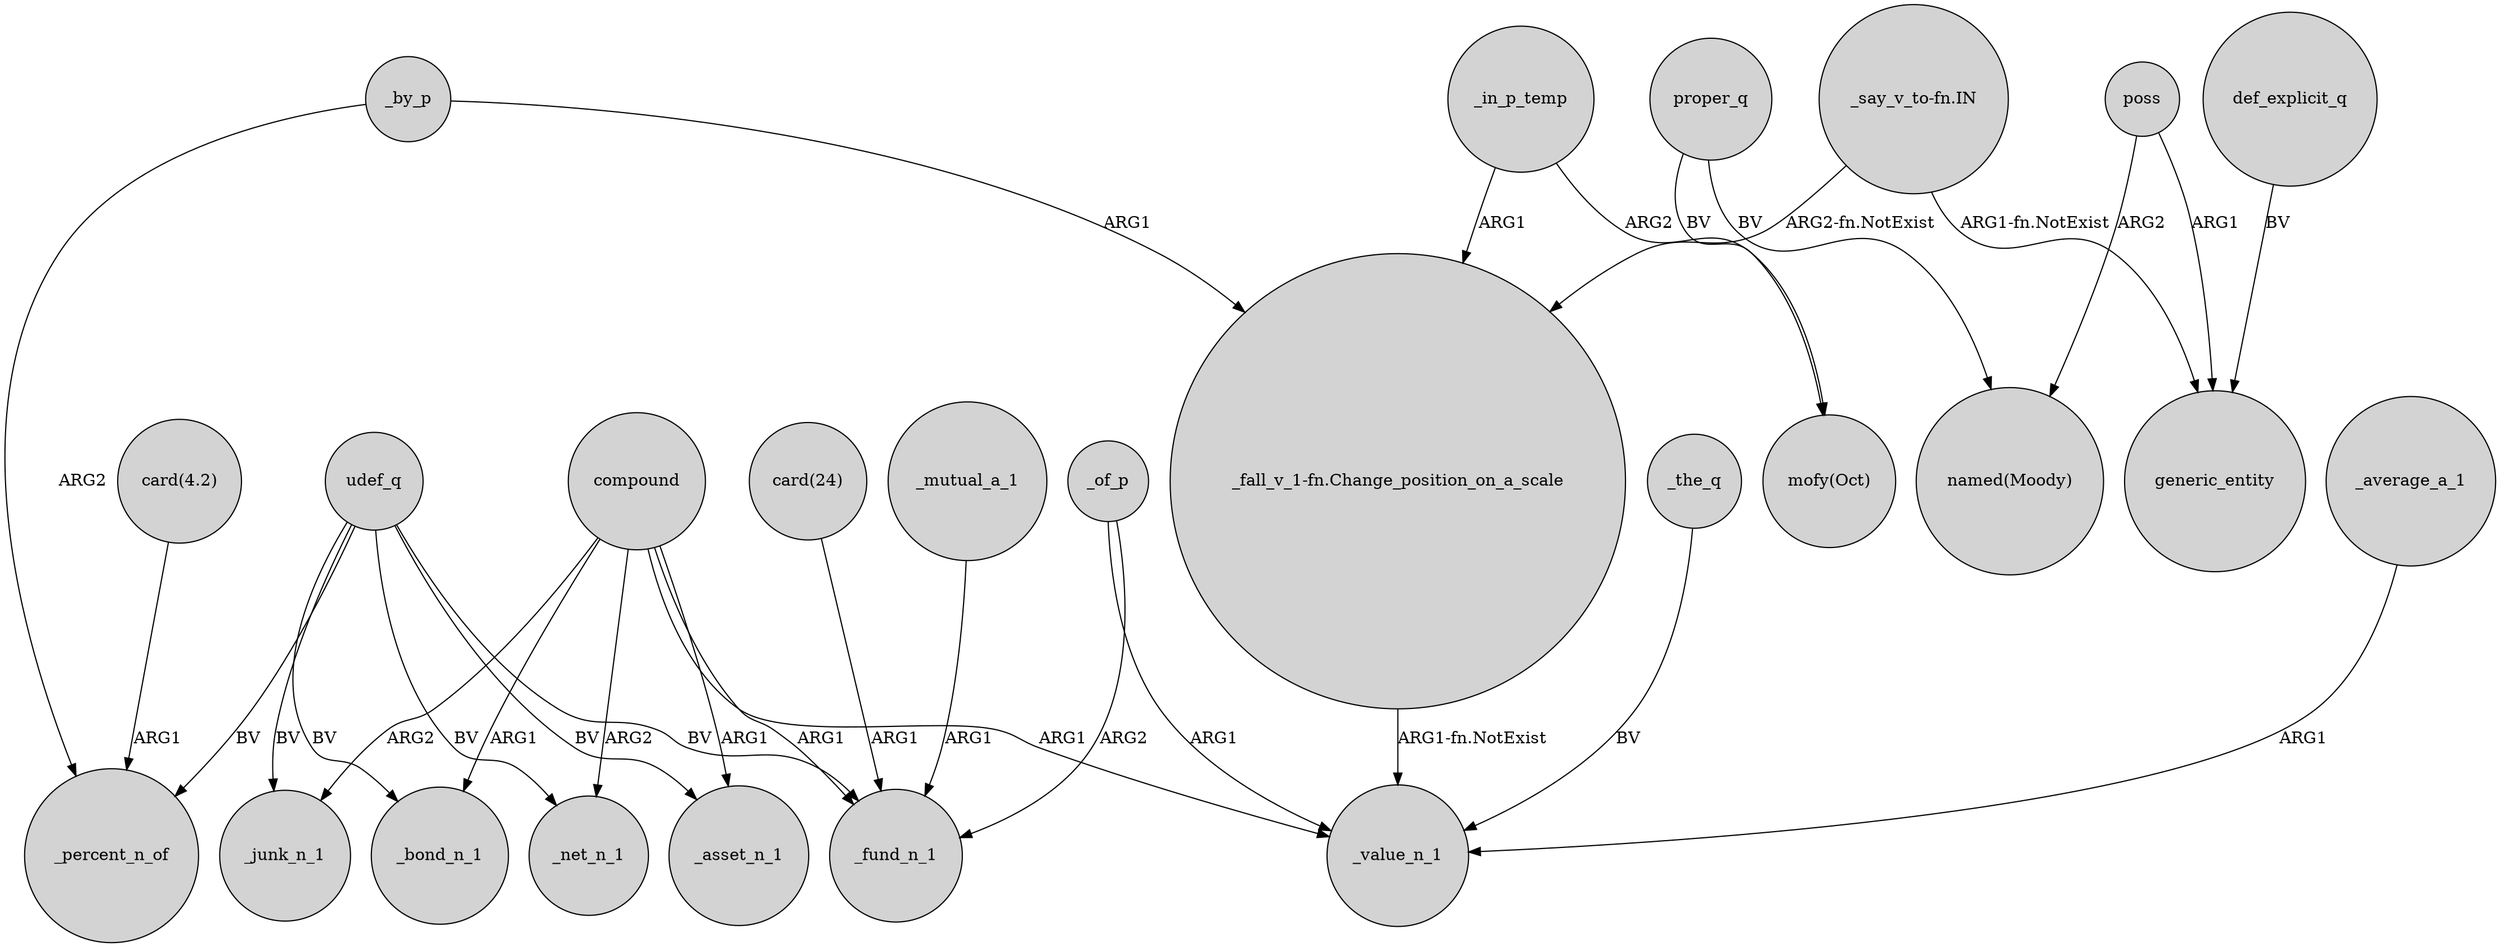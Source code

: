 digraph {
	node [shape=circle style=filled]
	_average_a_1 -> _value_n_1 [label=ARG1]
	_by_p -> "_fall_v_1-fn.Change_position_on_a_scale" [label=ARG1]
	poss -> generic_entity [label=ARG1]
	"card(24)" -> _fund_n_1 [label=ARG1]
	proper_q -> "named(Moody)" [label=BV]
	_mutual_a_1 -> _fund_n_1 [label=ARG1]
	compound -> _bond_n_1 [label=ARG1]
	def_explicit_q -> generic_entity [label=BV]
	_of_p -> _value_n_1 [label=ARG1]
	_in_p_temp -> "mofy(Oct)" [label=ARG2]
	compound -> _asset_n_1 [label=ARG1]
	proper_q -> "mofy(Oct)" [label=BV]
	compound -> _junk_n_1 [label=ARG2]
	udef_q -> _asset_n_1 [label=BV]
	_by_p -> _percent_n_of [label=ARG2]
	udef_q -> _junk_n_1 [label=BV]
	_of_p -> _fund_n_1 [label=ARG2]
	udef_q -> _bond_n_1 [label=BV]
	compound -> _net_n_1 [label=ARG2]
	"_fall_v_1-fn.Change_position_on_a_scale" -> _value_n_1 [label="ARG1-fn.NotExist"]
	udef_q -> _fund_n_1 [label=BV]
	_the_q -> _value_n_1 [label=BV]
	udef_q -> _net_n_1 [label=BV]
	_in_p_temp -> "_fall_v_1-fn.Change_position_on_a_scale" [label=ARG1]
	"_say_v_to-fn.IN" -> "_fall_v_1-fn.Change_position_on_a_scale" [label="ARG2-fn.NotExist"]
	"_say_v_to-fn.IN" -> generic_entity [label="ARG1-fn.NotExist"]
	udef_q -> _percent_n_of [label=BV]
	compound -> _value_n_1 [label=ARG1]
	poss -> "named(Moody)" [label=ARG2]
	compound -> _fund_n_1 [label=ARG1]
	"card(4.2)" -> _percent_n_of [label=ARG1]
}
